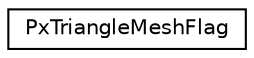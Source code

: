 digraph "Graphical Class Hierarchy"
{
  edge [fontname="Helvetica",fontsize="10",labelfontname="Helvetica",labelfontsize="10"];
  node [fontname="Helvetica",fontsize="10",shape=record];
  rankdir="LR";
  Node0 [label="PxTriangleMeshFlag",height=0.2,width=0.4,color="black", fillcolor="white", style="filled",URL="$structPxTriangleMeshFlag.html",tooltip="Flags for the mesh geometry properties. "];
}
